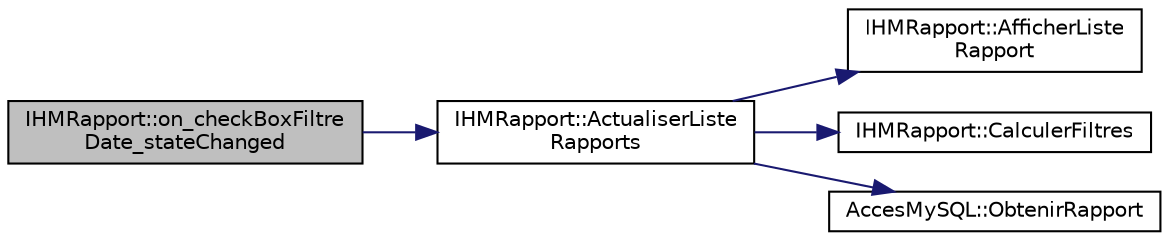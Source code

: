 digraph "IHMRapport::on_checkBoxFiltreDate_stateChanged"
{
 // LATEX_PDF_SIZE
  edge [fontname="Helvetica",fontsize="10",labelfontname="Helvetica",labelfontsize="10"];
  node [fontname="Helvetica",fontsize="10",shape=record];
  rankdir="LR";
  Node1 [label="IHMRapport::on_checkBoxFiltre\lDate_stateChanged",height=0.2,width=0.4,color="black", fillcolor="grey75", style="filled", fontcolor="black",tooltip=" "];
  Node1 -> Node2 [color="midnightblue",fontsize="10",style="solid",fontname="Helvetica"];
  Node2 [label="IHMRapport::ActualiserListe\lRapports",height=0.2,width=0.4,color="black", fillcolor="white", style="filled",URL="$class_i_h_m_rapport.html#a46ea3a67d11342647ce60ad28069c4c5",tooltip=" "];
  Node2 -> Node3 [color="midnightblue",fontsize="10",style="solid",fontname="Helvetica"];
  Node3 [label="IHMRapport::AfficherListe\lRapport",height=0.2,width=0.4,color="black", fillcolor="white", style="filled",URL="$class_i_h_m_rapport.html#ab41156d292a4d839ef62aa3257d77cea",tooltip=" "];
  Node2 -> Node4 [color="midnightblue",fontsize="10",style="solid",fontname="Helvetica"];
  Node4 [label="IHMRapport::CalculerFiltres",height=0.2,width=0.4,color="black", fillcolor="white", style="filled",URL="$class_i_h_m_rapport.html#a846aeed82d360307a585d9eff3dfd1b4",tooltip=" "];
  Node2 -> Node5 [color="midnightblue",fontsize="10",style="solid",fontname="Helvetica"];
  Node5 [label="AccesMySQL::ObtenirRapport",height=0.2,width=0.4,color="black", fillcolor="white", style="filled",URL="$class_acces_my_s_q_l.html#abad1dd8d0e0c11c25e4085dacde2f3b1",tooltip=" "];
}
